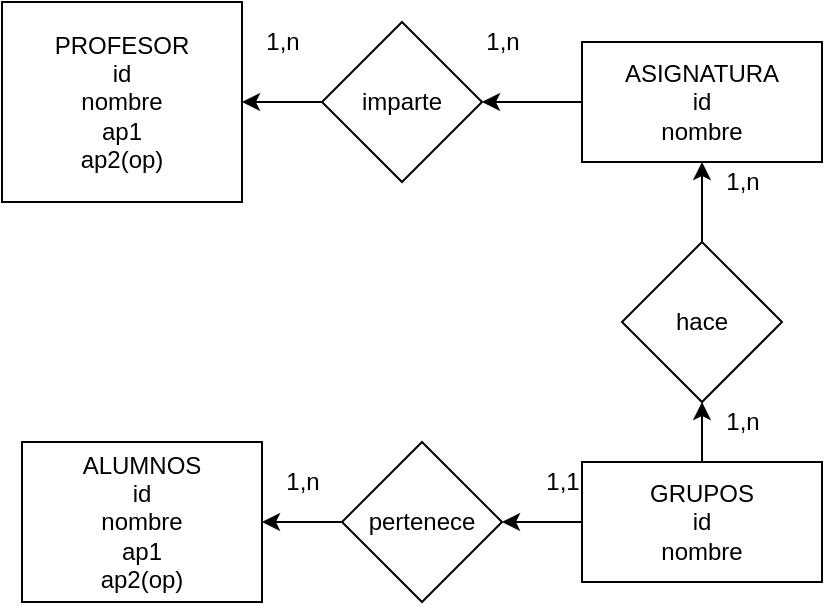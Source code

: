 <mxfile version="20.6.0" type="google"><diagram id="R2lEEEUBdFMjLlhIrx00" name="Page-1"><mxGraphModel grid="1" page="1" gridSize="10" guides="1" tooltips="1" connect="1" arrows="1" fold="1" pageScale="1" pageWidth="850" pageHeight="1100" math="0" shadow="0" extFonts="Permanent Marker^https://fonts.googleapis.com/css?family=Permanent+Marker"><root><mxCell id="0"/><mxCell id="1" parent="0"/><mxCell id="Xey3z5IOAt04yjGjrFfs-1" value="PROFESOR&lt;br&gt;id&lt;br&gt;nombre&lt;br&gt;ap1&lt;br&gt;ap2(op)" style="rounded=0;whiteSpace=wrap;html=1;" vertex="1" parent="1"><mxGeometry x="60" y="180" width="120" height="100" as="geometry"/></mxCell><mxCell id="Xey3z5IOAt04yjGjrFfs-4" style="edgeStyle=orthogonalEdgeStyle;rounded=0;orthogonalLoop=1;jettySize=auto;html=1;exitX=0;exitY=0.5;exitDx=0;exitDy=0;" edge="1" parent="1" source="Xey3z5IOAt04yjGjrFfs-2" target="Xey3z5IOAt04yjGjrFfs-3"><mxGeometry relative="1" as="geometry"/></mxCell><mxCell id="Xey3z5IOAt04yjGjrFfs-2" value="ASIGNATURA&lt;br&gt;id&lt;br&gt;nombre" style="whiteSpace=wrap;html=1;" vertex="1" parent="1"><mxGeometry x="350" y="200" width="120" height="60" as="geometry"/></mxCell><mxCell id="Xey3z5IOAt04yjGjrFfs-5" style="edgeStyle=orthogonalEdgeStyle;rounded=0;orthogonalLoop=1;jettySize=auto;html=1;exitX=0;exitY=0.5;exitDx=0;exitDy=0;entryX=1;entryY=0.5;entryDx=0;entryDy=0;" edge="1" parent="1" source="Xey3z5IOAt04yjGjrFfs-3" target="Xey3z5IOAt04yjGjrFfs-1"><mxGeometry relative="1" as="geometry"/></mxCell><mxCell id="Xey3z5IOAt04yjGjrFfs-3" value="imparte" style="rhombus;whiteSpace=wrap;html=1;" vertex="1" parent="1"><mxGeometry x="220" y="190" width="80" height="80" as="geometry"/></mxCell><mxCell id="Xey3z5IOAt04yjGjrFfs-6" value="1,n" style="text;html=1;align=center;verticalAlign=middle;resizable=0;points=[];autosize=1;strokeColor=none;fillColor=none;" vertex="1" parent="1"><mxGeometry x="290" y="185" width="40" height="30" as="geometry"/></mxCell><mxCell id="Xey3z5IOAt04yjGjrFfs-7" value="1,n" style="text;html=1;align=center;verticalAlign=middle;resizable=0;points=[];autosize=1;strokeColor=none;fillColor=none;" vertex="1" parent="1"><mxGeometry x="180" y="185" width="40" height="30" as="geometry"/></mxCell><mxCell id="Xey3z5IOAt04yjGjrFfs-8" value="ALUMNOS&lt;br&gt;id&lt;br&gt;nombre&lt;br&gt;ap1&lt;br&gt;ap2(op)" style="whiteSpace=wrap;html=1;" vertex="1" parent="1"><mxGeometry x="70" y="400" width="120" height="80" as="geometry"/></mxCell><mxCell id="Xey3z5IOAt04yjGjrFfs-11" style="edgeStyle=orthogonalEdgeStyle;rounded=0;orthogonalLoop=1;jettySize=auto;html=1;exitX=0;exitY=0.5;exitDx=0;exitDy=0;" edge="1" parent="1" source="Xey3z5IOAt04yjGjrFfs-9" target="Xey3z5IOAt04yjGjrFfs-10"><mxGeometry relative="1" as="geometry"/></mxCell><mxCell id="Xey3z5IOAt04yjGjrFfs-16" style="edgeStyle=orthogonalEdgeStyle;rounded=0;orthogonalLoop=1;jettySize=auto;html=1;entryX=0.5;entryY=1;entryDx=0;entryDy=0;" edge="1" parent="1" source="Xey3z5IOAt04yjGjrFfs-9" target="Xey3z5IOAt04yjGjrFfs-13"><mxGeometry relative="1" as="geometry"/></mxCell><mxCell id="Xey3z5IOAt04yjGjrFfs-9" value="GRUPOS&lt;br&gt;id&lt;br&gt;nombre" style="whiteSpace=wrap;html=1;" vertex="1" parent="1"><mxGeometry x="350" y="410" width="120" height="60" as="geometry"/></mxCell><mxCell id="Xey3z5IOAt04yjGjrFfs-12" style="edgeStyle=orthogonalEdgeStyle;rounded=0;orthogonalLoop=1;jettySize=auto;html=1;exitX=0;exitY=0.5;exitDx=0;exitDy=0;entryX=1;entryY=0.5;entryDx=0;entryDy=0;" edge="1" parent="1" source="Xey3z5IOAt04yjGjrFfs-10" target="Xey3z5IOAt04yjGjrFfs-8"><mxGeometry relative="1" as="geometry"/></mxCell><mxCell id="Xey3z5IOAt04yjGjrFfs-10" value="pertenece" style="rhombus;whiteSpace=wrap;html=1;" vertex="1" parent="1"><mxGeometry x="230" y="400" width="80" height="80" as="geometry"/></mxCell><mxCell id="Xey3z5IOAt04yjGjrFfs-15" style="edgeStyle=orthogonalEdgeStyle;rounded=0;orthogonalLoop=1;jettySize=auto;html=1;exitX=0.5;exitY=0;exitDx=0;exitDy=0;entryX=0.5;entryY=1;entryDx=0;entryDy=0;" edge="1" parent="1" source="Xey3z5IOAt04yjGjrFfs-13" target="Xey3z5IOAt04yjGjrFfs-2"><mxGeometry relative="1" as="geometry"/></mxCell><mxCell id="Xey3z5IOAt04yjGjrFfs-13" value="hace" style="rhombus;whiteSpace=wrap;html=1;" vertex="1" parent="1"><mxGeometry x="370" y="300" width="80" height="80" as="geometry"/></mxCell><mxCell id="Xey3z5IOAt04yjGjrFfs-18" value="1,n" style="text;html=1;align=center;verticalAlign=middle;resizable=0;points=[];autosize=1;strokeColor=none;fillColor=none;" vertex="1" parent="1"><mxGeometry x="410" y="255" width="40" height="30" as="geometry"/></mxCell><mxCell id="Xey3z5IOAt04yjGjrFfs-19" value="1,n" style="text;html=1;align=center;verticalAlign=middle;resizable=0;points=[];autosize=1;strokeColor=none;fillColor=none;" vertex="1" parent="1"><mxGeometry x="410" y="375" width="40" height="30" as="geometry"/></mxCell><mxCell id="Xey3z5IOAt04yjGjrFfs-20" value="1,1" style="text;html=1;align=center;verticalAlign=middle;resizable=0;points=[];autosize=1;strokeColor=none;fillColor=none;" vertex="1" parent="1"><mxGeometry x="320" y="405" width="40" height="30" as="geometry"/></mxCell><mxCell id="Xey3z5IOAt04yjGjrFfs-21" value="1,n" style="text;html=1;align=center;verticalAlign=middle;resizable=0;points=[];autosize=1;strokeColor=none;fillColor=none;" vertex="1" parent="1"><mxGeometry x="190" y="405" width="40" height="30" as="geometry"/></mxCell></root></mxGraphModel></diagram></mxfile>